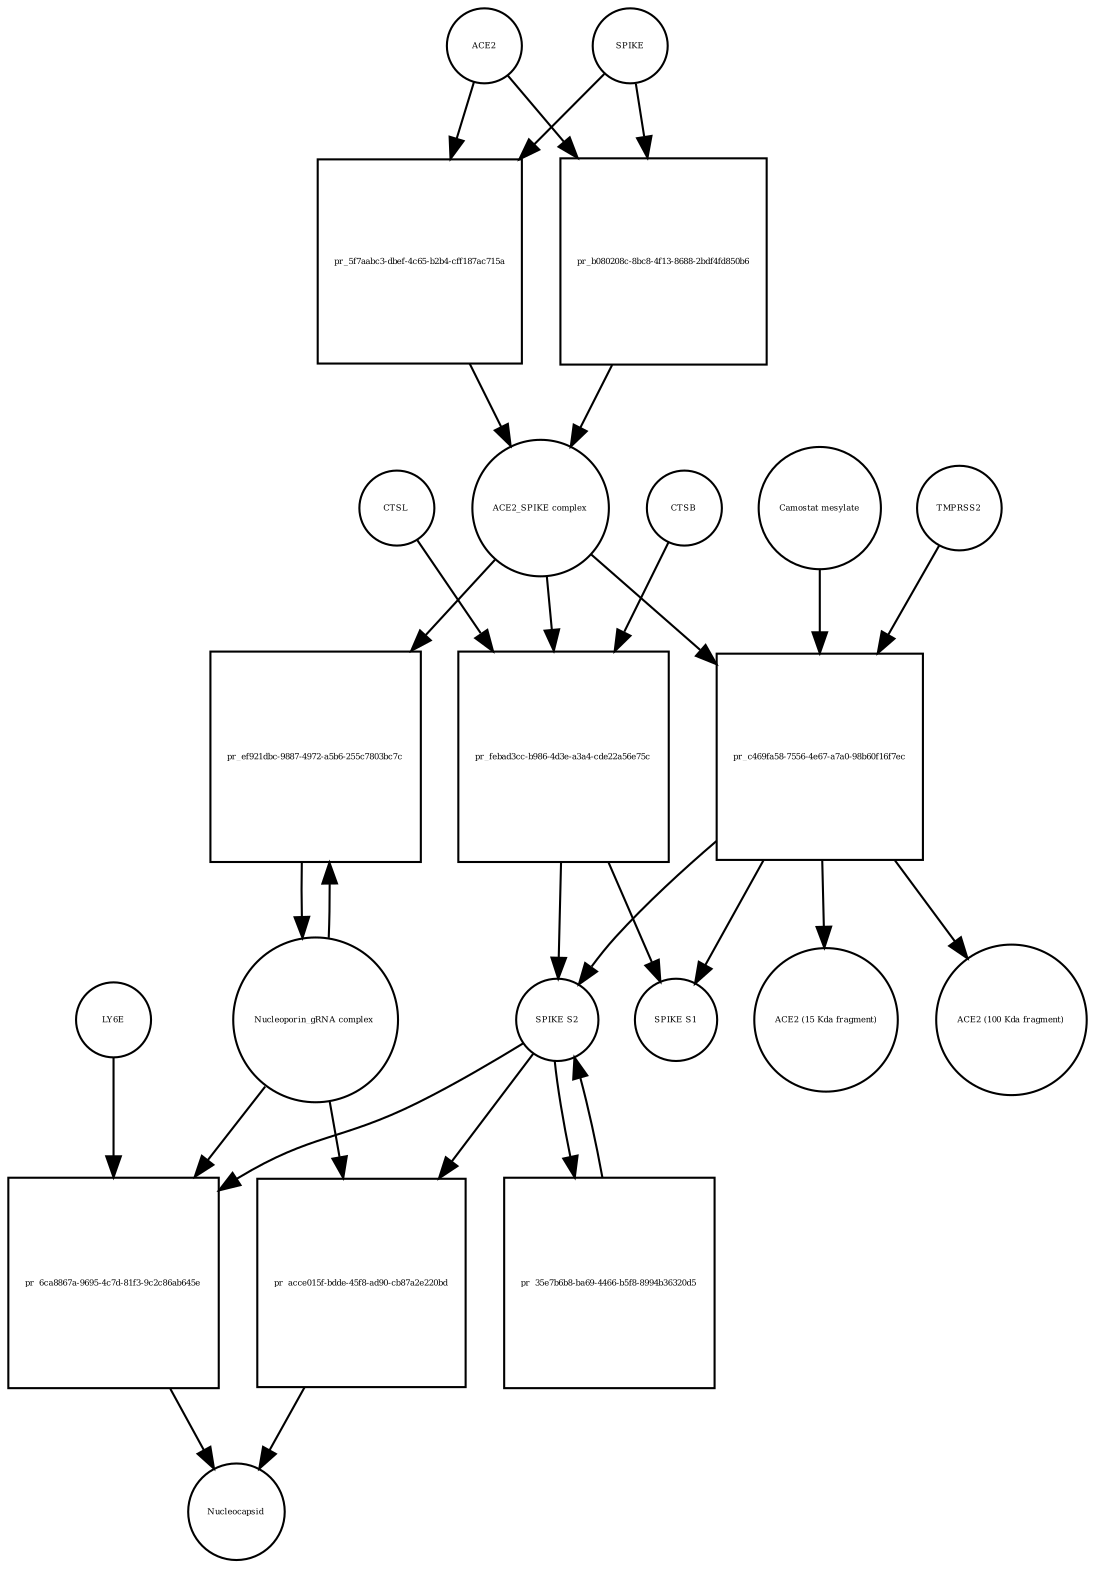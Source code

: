strict digraph  {
ACE2 [annotation="", bipartite=0, cls=macromolecule, fontsize=4, label=ACE2, shape=circle];
"pr_5f7aabc3-dbef-4c65-b2b4-cff187ac715a" [annotation="", bipartite=1, cls=process, fontsize=4, label="pr_5f7aabc3-dbef-4c65-b2b4-cff187ac715a", shape=square];
"ACE2_SPIKE complex" [annotation="", bipartite=0, cls=complex, fontsize=4, label="ACE2_SPIKE complex", shape=circle];
SPIKE [annotation="", bipartite=0, cls="macromolecule multimer", fontsize=4, label=SPIKE, shape=circle];
"Nucleoporin_gRNA complex " [annotation="", bipartite=0, cls=complex, fontsize=4, label="Nucleoporin_gRNA complex ", shape=circle];
"pr_ef921dbc-9887-4972-a5b6-255c7803bc7c" [annotation="", bipartite=1, cls=process, fontsize=4, label="pr_ef921dbc-9887-4972-a5b6-255c7803bc7c", shape=square];
"pr_febad3cc-b986-4d3e-a3a4-cde22a56e75c" [annotation="", bipartite=1, cls=process, fontsize=4, label="pr_febad3cc-b986-4d3e-a3a4-cde22a56e75c", shape=square];
"SPIKE S2" [annotation="", bipartite=0, cls=macromolecule, fontsize=4, label="SPIKE S2", shape=circle];
CTSB [annotation="", bipartite=0, cls=macromolecule, fontsize=4, label=CTSB, shape=circle];
CTSL [annotation="", bipartite=0, cls=macromolecule, fontsize=4, label=CTSL, shape=circle];
"SPIKE S1" [annotation="", bipartite=0, cls=macromolecule, fontsize=4, label="SPIKE S1", shape=circle];
"pr_c469fa58-7556-4e67-a7a0-98b60f16f7ec" [annotation="", bipartite=1, cls=process, fontsize=4, label="pr_c469fa58-7556-4e67-a7a0-98b60f16f7ec", shape=square];
TMPRSS2 [annotation="", bipartite=0, cls=macromolecule, fontsize=4, label=TMPRSS2, shape=circle];
"Camostat mesylate" [annotation="urn_miriam_pubchem.compound_2536", bipartite=0, cls="simple chemical", fontsize=4, label="Camostat mesylate", shape=circle];
"ACE2 (15 Kda fragment)" [annotation="", bipartite=0, cls=macromolecule, fontsize=4, label="ACE2 (15 Kda fragment)", shape=circle];
"ACE2 (100 Kda fragment)" [annotation="", bipartite=0, cls=macromolecule, fontsize=4, label="ACE2 (100 Kda fragment)", shape=circle];
"pr_b080208c-8bc8-4f13-8688-2bdf4fd850b6" [annotation="", bipartite=1, cls=process, fontsize=4, label="pr_b080208c-8bc8-4f13-8688-2bdf4fd850b6", shape=square];
"pr_6ca8867a-9695-4c7d-81f3-9c2c86ab645e" [annotation="", bipartite=1, cls=process, fontsize=4, label="pr_6ca8867a-9695-4c7d-81f3-9c2c86ab645e", shape=square];
Nucleocapsid [annotation="", bipartite=0, cls=complex, fontsize=4, label=Nucleocapsid, shape=circle];
LY6E [annotation="", bipartite=0, cls=macromolecule, fontsize=4, label=LY6E, shape=circle];
"pr_35e7b6b8-ba69-4466-b5f8-8994b36320d5" [annotation="", bipartite=1, cls=process, fontsize=4, label="pr_35e7b6b8-ba69-4466-b5f8-8994b36320d5", shape=square];
"pr_acce015f-bdde-45f8-ad90-cb87a2e220bd" [annotation="", bipartite=1, cls=process, fontsize=4, label="pr_acce015f-bdde-45f8-ad90-cb87a2e220bd", shape=square];
ACE2 -> "pr_5f7aabc3-dbef-4c65-b2b4-cff187ac715a"  [annotation="", interaction_type=consumption];
ACE2 -> "pr_b080208c-8bc8-4f13-8688-2bdf4fd850b6"  [annotation="", interaction_type=consumption];
"pr_5f7aabc3-dbef-4c65-b2b4-cff187ac715a" -> "ACE2_SPIKE complex"  [annotation="", interaction_type=production];
"ACE2_SPIKE complex" -> "pr_ef921dbc-9887-4972-a5b6-255c7803bc7c"  [annotation="urn_miriam_pubmed_32142651|urn_miriam_pubmed_32094589", interaction_type=stimulation];
"ACE2_SPIKE complex" -> "pr_febad3cc-b986-4d3e-a3a4-cde22a56e75c"  [annotation="", interaction_type=consumption];
"ACE2_SPIKE complex" -> "pr_c469fa58-7556-4e67-a7a0-98b60f16f7ec"  [annotation="", interaction_type=consumption];
SPIKE -> "pr_5f7aabc3-dbef-4c65-b2b4-cff187ac715a"  [annotation="", interaction_type=consumption];
SPIKE -> "pr_b080208c-8bc8-4f13-8688-2bdf4fd850b6"  [annotation="", interaction_type=consumption];
"Nucleoporin_gRNA complex " -> "pr_ef921dbc-9887-4972-a5b6-255c7803bc7c"  [annotation="", interaction_type=consumption];
"Nucleoporin_gRNA complex " -> "pr_6ca8867a-9695-4c7d-81f3-9c2c86ab645e"  [annotation="", interaction_type=consumption];
"Nucleoporin_gRNA complex " -> "pr_acce015f-bdde-45f8-ad90-cb87a2e220bd"  [annotation="", interaction_type=consumption];
"pr_ef921dbc-9887-4972-a5b6-255c7803bc7c" -> "Nucleoporin_gRNA complex "  [annotation="", interaction_type=production];
"pr_febad3cc-b986-4d3e-a3a4-cde22a56e75c" -> "SPIKE S2"  [annotation="", interaction_type=production];
"pr_febad3cc-b986-4d3e-a3a4-cde22a56e75c" -> "SPIKE S1"  [annotation="", interaction_type=production];
"SPIKE S2" -> "pr_6ca8867a-9695-4c7d-81f3-9c2c86ab645e"  [annotation="urn_miriam_doi_10.1101%2F2020.03.05.979260|urn_miriam_doi_10.1101%2F2020.04.02.021469", interaction_type=stimulation];
"SPIKE S2" -> "pr_35e7b6b8-ba69-4466-b5f8-8994b36320d5"  [annotation="", interaction_type=consumption];
"SPIKE S2" -> "pr_acce015f-bdde-45f8-ad90-cb87a2e220bd"  [annotation="", interaction_type=stimulation];
CTSB -> "pr_febad3cc-b986-4d3e-a3a4-cde22a56e75c"  [annotation=urn_miriam_pubmed_32142651, interaction_type=catalysis];
CTSL -> "pr_febad3cc-b986-4d3e-a3a4-cde22a56e75c"  [annotation=urn_miriam_pubmed_32142651, interaction_type=catalysis];
"pr_c469fa58-7556-4e67-a7a0-98b60f16f7ec" -> "SPIKE S2"  [annotation="", interaction_type=production];
"pr_c469fa58-7556-4e67-a7a0-98b60f16f7ec" -> "SPIKE S1"  [annotation="", interaction_type=production];
"pr_c469fa58-7556-4e67-a7a0-98b60f16f7ec" -> "ACE2 (15 Kda fragment)"  [annotation="", interaction_type=production];
"pr_c469fa58-7556-4e67-a7a0-98b60f16f7ec" -> "ACE2 (100 Kda fragment)"  [annotation="", interaction_type=production];
TMPRSS2 -> "pr_c469fa58-7556-4e67-a7a0-98b60f16f7ec"  [annotation="urn_miriam_pubmed_32142651|urn_miriam_pubmed_32094589|urn_miriam_pubmed_24227843", interaction_type=catalysis];
"Camostat mesylate" -> "pr_c469fa58-7556-4e67-a7a0-98b60f16f7ec"  [annotation="urn_miriam_pubmed_32142651|urn_miriam_pubmed_32094589|urn_miriam_pubmed_24227843", interaction_type=inhibition];
"pr_b080208c-8bc8-4f13-8688-2bdf4fd850b6" -> "ACE2_SPIKE complex"  [annotation="", interaction_type=production];
"pr_6ca8867a-9695-4c7d-81f3-9c2c86ab645e" -> Nucleocapsid  [annotation="", interaction_type=production];
LY6E -> "pr_6ca8867a-9695-4c7d-81f3-9c2c86ab645e"  [annotation="urn_miriam_doi_10.1101%2F2020.03.05.979260|urn_miriam_doi_10.1101%2F2020.04.02.021469", interaction_type=inhibition];
"pr_35e7b6b8-ba69-4466-b5f8-8994b36320d5" -> "SPIKE S2"  [annotation="", interaction_type=production];
"pr_acce015f-bdde-45f8-ad90-cb87a2e220bd" -> Nucleocapsid  [annotation="", interaction_type=production];
}
